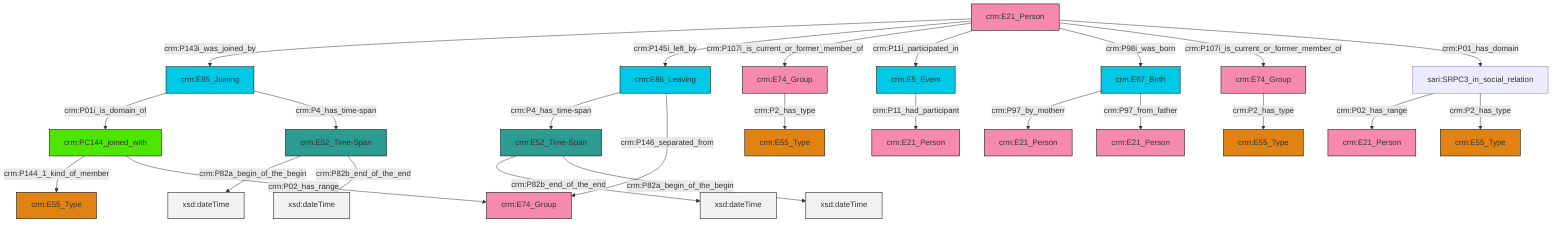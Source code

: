 graph TD
classDef Literal fill:#f2f2f2,stroke:#000000;
classDef CRM_Entity fill:#FFFFFF,stroke:#000000;
classDef Temporal_Entity fill:#00C9E6, stroke:#000000;
classDef Type fill:#E18312, stroke:#000000;
classDef Time-Span fill:#2C9C91, stroke:#000000;
classDef Appellation fill:#FFEB7F, stroke:#000000;
classDef Place fill:#008836, stroke:#000000;
classDef Persistent_Item fill:#B266B2, stroke:#000000;
classDef Conceptual_Object fill:#FFD700, stroke:#000000;
classDef Physical_Thing fill:#D2B48C, stroke:#000000;
classDef Actor fill:#f58aad, stroke:#000000;
classDef PC_Classes fill:#4ce600, stroke:#000000;
classDef Multi fill:#cccccc,stroke:#000000;

4["crm:E67_Birth"]:::Temporal_Entity -->|crm:P97_by_motherr| 6["crm:E21_Person"]:::Actor
7["sari:SRPC3_in_social_relation"]:::Default -->|crm:P02_has_range| 8["crm:E21_Person"]:::Actor
11["crm:E74_Group"]:::Actor -->|crm:P2_has_type| 0["crm:E55_Type"]:::Type
13["crm:E21_Person"]:::Actor -->|crm:P143i_was_joined_by| 14["crm:E85_Joining"]:::Temporal_Entity
13["crm:E21_Person"]:::Actor -->|crm:P145i_left_by| 15["crm:E86_Leaving"]:::Temporal_Entity
7["sari:SRPC3_in_social_relation"]:::Default -->|crm:P2_has_type| 9["crm:E55_Type"]:::Type
2["crm:E52_Time-Span"]:::Time-Span -->|crm:P82a_begin_of_the_begin| 16[xsd:dateTime]:::Literal
18["crm:PC144_joined_with"]:::PC_Classes -->|crm:P144_1_kind_of_member| 19["crm:E55_Type"]:::Type
24["crm:E52_Time-Span"]:::Time-Span -->|crm:P82b_end_of_the_end| 25[xsd:dateTime]:::Literal
4["crm:E67_Birth"]:::Temporal_Entity -->|crm:P97_from_father| 28["crm:E21_Person"]:::Actor
26["crm:E74_Group"]:::Actor -->|crm:P2_has_type| 20["crm:E55_Type"]:::Type
13["crm:E21_Person"]:::Actor -->|crm:P107i_is_current_or_former_member_of| 26["crm:E74_Group"]:::Actor
18["crm:PC144_joined_with"]:::PC_Classes -->|crm:P02_has_range| 36["crm:E74_Group"]:::Actor
13["crm:E21_Person"]:::Actor -->|crm:P11i_participated_in| 34["crm:E5_Event"]:::Temporal_Entity
14["crm:E85_Joining"]:::Temporal_Entity -->|crm:P01i_is_domain_of| 18["crm:PC144_joined_with"]:::PC_Classes
24["crm:E52_Time-Span"]:::Time-Span -->|crm:P82a_begin_of_the_begin| 39[xsd:dateTime]:::Literal
13["crm:E21_Person"]:::Actor -->|crm:P98i_was_born| 4["crm:E67_Birth"]:::Temporal_Entity
2["crm:E52_Time-Span"]:::Time-Span -->|crm:P82b_end_of_the_end| 40[xsd:dateTime]:::Literal
15["crm:E86_Leaving"]:::Temporal_Entity -->|crm:P4_has_time-span| 24["crm:E52_Time-Span"]:::Time-Span
13["crm:E21_Person"]:::Actor -->|crm:P107i_is_current_or_former_member_of| 11["crm:E74_Group"]:::Actor
13["crm:E21_Person"]:::Actor -->|crm:P01_has_domain| 7["sari:SRPC3_in_social_relation"]:::Default
14["crm:E85_Joining"]:::Temporal_Entity -->|crm:P4_has_time-span| 2["crm:E52_Time-Span"]:::Time-Span
34["crm:E5_Event"]:::Temporal_Entity -->|crm:P11_had_participant| 29["crm:E21_Person"]:::Actor
15["crm:E86_Leaving"]:::Temporal_Entity -->|crm:P146_separated_from| 36["crm:E74_Group"]:::Actor